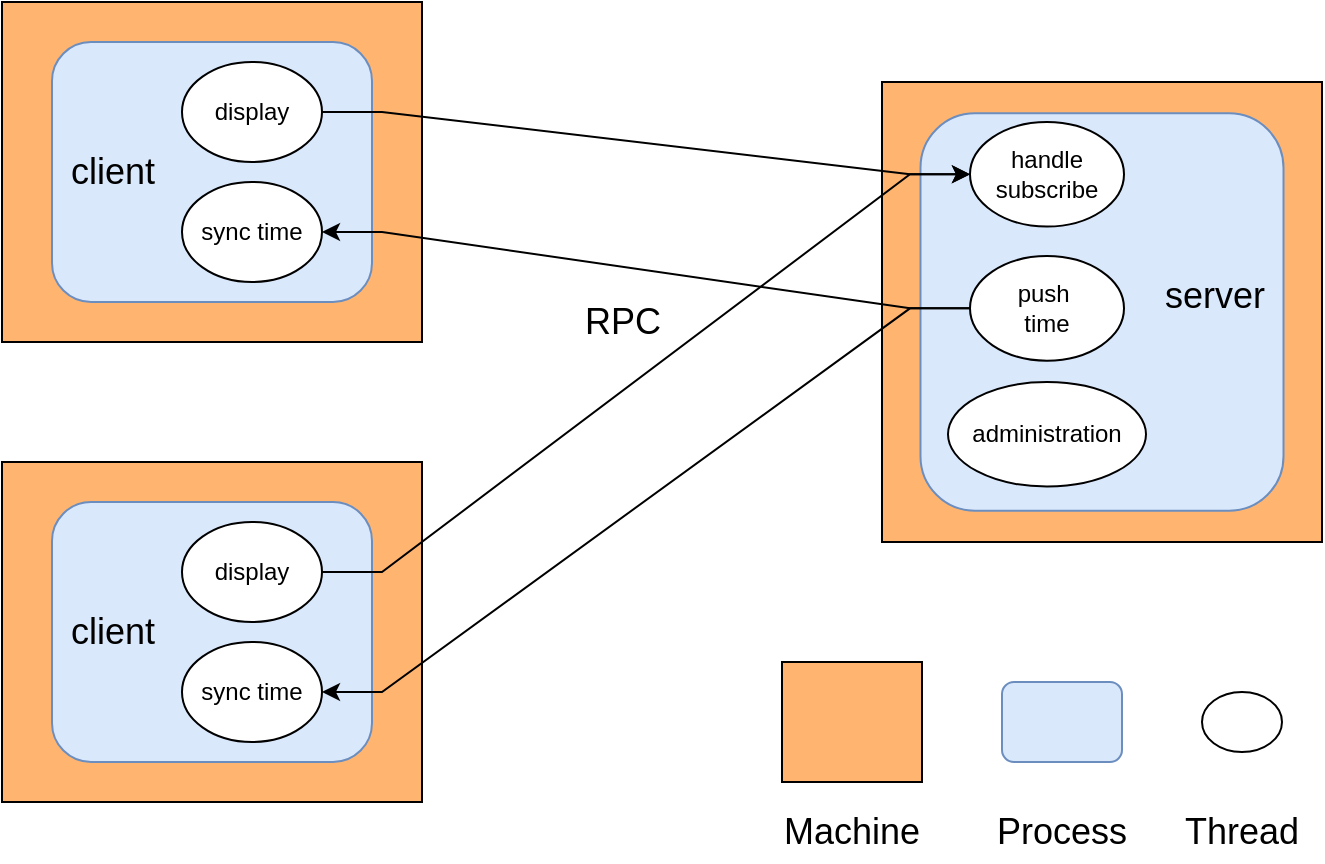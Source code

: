 <mxfile version="20.5.2" type="github">
  <diagram id="RbMgAAy92q9eUkuMfOsH" name="第 1 页">
    <mxGraphModel dx="1038" dy="483" grid="1" gridSize="10" guides="1" tooltips="1" connect="1" arrows="1" fold="1" page="1" pageScale="1" pageWidth="827" pageHeight="1169" math="0" shadow="0">
      <root>
        <mxCell id="0" />
        <mxCell id="1" parent="0" />
        <mxCell id="Arx3bD0SInVLwc2aBMIQ-6" value="" style="group" vertex="1" connectable="0" parent="1">
          <mxGeometry x="70" y="60" width="210" height="170" as="geometry" />
        </mxCell>
        <mxCell id="Arx3bD0SInVLwc2aBMIQ-2" value="" style="rounded=0;whiteSpace=wrap;html=1;fillColor=#FFB570;" vertex="1" parent="Arx3bD0SInVLwc2aBMIQ-6">
          <mxGeometry width="210" height="170" as="geometry" />
        </mxCell>
        <mxCell id="Arx3bD0SInVLwc2aBMIQ-3" value="" style="rounded=1;whiteSpace=wrap;html=1;fillColor=#dae8fc;strokeColor=#6c8ebf;" vertex="1" parent="Arx3bD0SInVLwc2aBMIQ-6">
          <mxGeometry x="25" y="20" width="160" height="130" as="geometry" />
        </mxCell>
        <mxCell id="Arx3bD0SInVLwc2aBMIQ-1" value="display" style="ellipse;whiteSpace=wrap;html=1;" vertex="1" parent="Arx3bD0SInVLwc2aBMIQ-6">
          <mxGeometry x="90" y="30" width="70" height="50" as="geometry" />
        </mxCell>
        <mxCell id="Arx3bD0SInVLwc2aBMIQ-4" value="sync time" style="ellipse;whiteSpace=wrap;html=1;" vertex="1" parent="Arx3bD0SInVLwc2aBMIQ-6">
          <mxGeometry x="90" y="90" width="70" height="50" as="geometry" />
        </mxCell>
        <mxCell id="Arx3bD0SInVLwc2aBMIQ-5" value="&lt;font style=&quot;font-size: 18px;&quot;&gt;client&lt;/font&gt;" style="text;html=1;align=center;verticalAlign=middle;resizable=0;points=[];autosize=1;strokeColor=none;fillColor=none;" vertex="1" parent="Arx3bD0SInVLwc2aBMIQ-6">
          <mxGeometry x="20" y="65" width="70" height="40" as="geometry" />
        </mxCell>
        <mxCell id="Arx3bD0SInVLwc2aBMIQ-7" value="" style="group" vertex="1" connectable="0" parent="1">
          <mxGeometry x="70" y="290" width="210" height="170" as="geometry" />
        </mxCell>
        <mxCell id="Arx3bD0SInVLwc2aBMIQ-8" value="" style="rounded=0;whiteSpace=wrap;html=1;fillColor=#FFB570;" vertex="1" parent="Arx3bD0SInVLwc2aBMIQ-7">
          <mxGeometry width="210" height="170" as="geometry" />
        </mxCell>
        <mxCell id="Arx3bD0SInVLwc2aBMIQ-9" value="" style="rounded=1;whiteSpace=wrap;html=1;fillColor=#dae8fc;strokeColor=#6c8ebf;" vertex="1" parent="Arx3bD0SInVLwc2aBMIQ-7">
          <mxGeometry x="25" y="20" width="160" height="130" as="geometry" />
        </mxCell>
        <mxCell id="Arx3bD0SInVLwc2aBMIQ-10" value="display" style="ellipse;whiteSpace=wrap;html=1;" vertex="1" parent="Arx3bD0SInVLwc2aBMIQ-7">
          <mxGeometry x="90" y="30" width="70" height="50" as="geometry" />
        </mxCell>
        <mxCell id="Arx3bD0SInVLwc2aBMIQ-11" value="sync time" style="ellipse;whiteSpace=wrap;html=1;" vertex="1" parent="Arx3bD0SInVLwc2aBMIQ-7">
          <mxGeometry x="90" y="90" width="70" height="50" as="geometry" />
        </mxCell>
        <mxCell id="Arx3bD0SInVLwc2aBMIQ-12" value="&lt;font style=&quot;font-size: 18px;&quot;&gt;client&lt;/font&gt;" style="text;html=1;align=center;verticalAlign=middle;resizable=0;points=[];autosize=1;strokeColor=none;fillColor=none;" vertex="1" parent="Arx3bD0SInVLwc2aBMIQ-7">
          <mxGeometry x="20" y="65" width="70" height="40" as="geometry" />
        </mxCell>
        <mxCell id="Arx3bD0SInVLwc2aBMIQ-22" value="" style="group" vertex="1" connectable="0" parent="1">
          <mxGeometry x="460" y="390" width="260" height="100" as="geometry" />
        </mxCell>
        <mxCell id="Arx3bD0SInVLwc2aBMIQ-13" value="" style="group" vertex="1" connectable="0" parent="Arx3bD0SInVLwc2aBMIQ-22">
          <mxGeometry width="70" height="60" as="geometry" />
        </mxCell>
        <mxCell id="Arx3bD0SInVLwc2aBMIQ-14" value="" style="rounded=0;whiteSpace=wrap;html=1;fillColor=#FFB570;" vertex="1" parent="Arx3bD0SInVLwc2aBMIQ-13">
          <mxGeometry width="70" height="60.0" as="geometry" />
        </mxCell>
        <mxCell id="Arx3bD0SInVLwc2aBMIQ-15" value="" style="rounded=1;whiteSpace=wrap;html=1;fillColor=#dae8fc;strokeColor=#6c8ebf;" vertex="1" parent="Arx3bD0SInVLwc2aBMIQ-22">
          <mxGeometry x="110" y="10" width="60" height="40" as="geometry" />
        </mxCell>
        <mxCell id="Arx3bD0SInVLwc2aBMIQ-17" value="" style="ellipse;whiteSpace=wrap;html=1;" vertex="1" parent="Arx3bD0SInVLwc2aBMIQ-22">
          <mxGeometry x="210" y="15" width="40" height="30" as="geometry" />
        </mxCell>
        <mxCell id="Arx3bD0SInVLwc2aBMIQ-19" value="Machine" style="text;html=1;strokeColor=none;fillColor=none;align=center;verticalAlign=middle;whiteSpace=wrap;rounded=0;fontSize=18;" vertex="1" parent="Arx3bD0SInVLwc2aBMIQ-22">
          <mxGeometry x="5" y="70" width="60" height="30" as="geometry" />
        </mxCell>
        <mxCell id="Arx3bD0SInVLwc2aBMIQ-20" value="Process" style="text;html=1;strokeColor=none;fillColor=none;align=center;verticalAlign=middle;whiteSpace=wrap;rounded=0;fontSize=18;" vertex="1" parent="Arx3bD0SInVLwc2aBMIQ-22">
          <mxGeometry x="110" y="70" width="60" height="30" as="geometry" />
        </mxCell>
        <mxCell id="Arx3bD0SInVLwc2aBMIQ-21" value="Thread" style="text;html=1;strokeColor=none;fillColor=none;align=center;verticalAlign=middle;whiteSpace=wrap;rounded=0;fontSize=18;" vertex="1" parent="Arx3bD0SInVLwc2aBMIQ-22">
          <mxGeometry x="200" y="70" width="60" height="30" as="geometry" />
        </mxCell>
        <mxCell id="Arx3bD0SInVLwc2aBMIQ-33" value="" style="group" vertex="1" connectable="0" parent="1">
          <mxGeometry x="510" y="100" width="220" height="230" as="geometry" />
        </mxCell>
        <mxCell id="Arx3bD0SInVLwc2aBMIQ-24" value="" style="rounded=0;whiteSpace=wrap;html=1;fillColor=#FFB570;" vertex="1" parent="Arx3bD0SInVLwc2aBMIQ-33">
          <mxGeometry width="220.0" height="230" as="geometry" />
        </mxCell>
        <mxCell id="Arx3bD0SInVLwc2aBMIQ-25" value="" style="rounded=1;whiteSpace=wrap;html=1;fillColor=#dae8fc;strokeColor=#6c8ebf;" vertex="1" parent="Arx3bD0SInVLwc2aBMIQ-33">
          <mxGeometry x="19.25" y="15.679" width="181.5" height="198.636" as="geometry" />
        </mxCell>
        <mxCell id="Arx3bD0SInVLwc2aBMIQ-26" value="handle subscribe" style="ellipse;whiteSpace=wrap;html=1;" vertex="1" parent="Arx3bD0SInVLwc2aBMIQ-33">
          <mxGeometry x="44" y="20.004" width="77" height="52.273" as="geometry" />
        </mxCell>
        <mxCell id="Arx3bD0SInVLwc2aBMIQ-27" value="push&amp;nbsp;&lt;br&gt;time" style="ellipse;whiteSpace=wrap;html=1;" vertex="1" parent="Arx3bD0SInVLwc2aBMIQ-33">
          <mxGeometry x="44" y="87.041" width="77" height="52.273" as="geometry" />
        </mxCell>
        <mxCell id="Arx3bD0SInVLwc2aBMIQ-28" value="&lt;font style=&quot;font-size: 18px;&quot;&gt;server&lt;/font&gt;" style="text;html=1;align=center;verticalAlign=middle;resizable=0;points=[];autosize=1;strokeColor=none;fillColor=none;" vertex="1" parent="Arx3bD0SInVLwc2aBMIQ-33">
          <mxGeometry x="130.75" y="87.038" width="70" height="40" as="geometry" />
        </mxCell>
        <mxCell id="Arx3bD0SInVLwc2aBMIQ-31" value="administration" style="ellipse;whiteSpace=wrap;html=1;" vertex="1" parent="Arx3bD0SInVLwc2aBMIQ-33">
          <mxGeometry x="33" y="149.998" width="99.0" height="52.273" as="geometry" />
        </mxCell>
        <mxCell id="Arx3bD0SInVLwc2aBMIQ-34" style="edgeStyle=entityRelationEdgeStyle;rounded=0;orthogonalLoop=1;jettySize=auto;html=1;exitX=1;exitY=0.5;exitDx=0;exitDy=0;fontSize=18;" edge="1" parent="1" source="Arx3bD0SInVLwc2aBMIQ-1" target="Arx3bD0SInVLwc2aBMIQ-26">
          <mxGeometry relative="1" as="geometry" />
        </mxCell>
        <mxCell id="Arx3bD0SInVLwc2aBMIQ-36" style="edgeStyle=entityRelationEdgeStyle;rounded=0;orthogonalLoop=1;jettySize=auto;html=1;exitX=1;exitY=0.5;exitDx=0;exitDy=0;entryX=0;entryY=0.5;entryDx=0;entryDy=0;fontSize=18;" edge="1" parent="1" source="Arx3bD0SInVLwc2aBMIQ-10" target="Arx3bD0SInVLwc2aBMIQ-26">
          <mxGeometry relative="1" as="geometry" />
        </mxCell>
        <mxCell id="Arx3bD0SInVLwc2aBMIQ-38" style="edgeStyle=entityRelationEdgeStyle;rounded=0;orthogonalLoop=1;jettySize=auto;html=1;exitX=0;exitY=0.5;exitDx=0;exitDy=0;fontSize=18;" edge="1" parent="1" source="Arx3bD0SInVLwc2aBMIQ-27" target="Arx3bD0SInVLwc2aBMIQ-4">
          <mxGeometry relative="1" as="geometry" />
        </mxCell>
        <mxCell id="Arx3bD0SInVLwc2aBMIQ-39" style="edgeStyle=entityRelationEdgeStyle;rounded=0;orthogonalLoop=1;jettySize=auto;html=1;exitX=0;exitY=0.5;exitDx=0;exitDy=0;entryX=1;entryY=0.5;entryDx=0;entryDy=0;fontSize=18;" edge="1" parent="1" source="Arx3bD0SInVLwc2aBMIQ-27" target="Arx3bD0SInVLwc2aBMIQ-11">
          <mxGeometry relative="1" as="geometry" />
        </mxCell>
        <mxCell id="Arx3bD0SInVLwc2aBMIQ-43" value="RPC" style="text;html=1;align=center;verticalAlign=middle;resizable=0;points=[];autosize=1;strokeColor=none;fillColor=none;fontSize=18;" vertex="1" parent="1">
          <mxGeometry x="350" y="200" width="60" height="40" as="geometry" />
        </mxCell>
      </root>
    </mxGraphModel>
  </diagram>
</mxfile>
